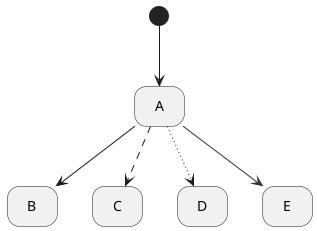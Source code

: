 @startuml
hide empty description
[*] --> A
A --> B
A -[dashed]-> C
A -[dotted]-> D
A -[#333][bold]-> E

@enduml
